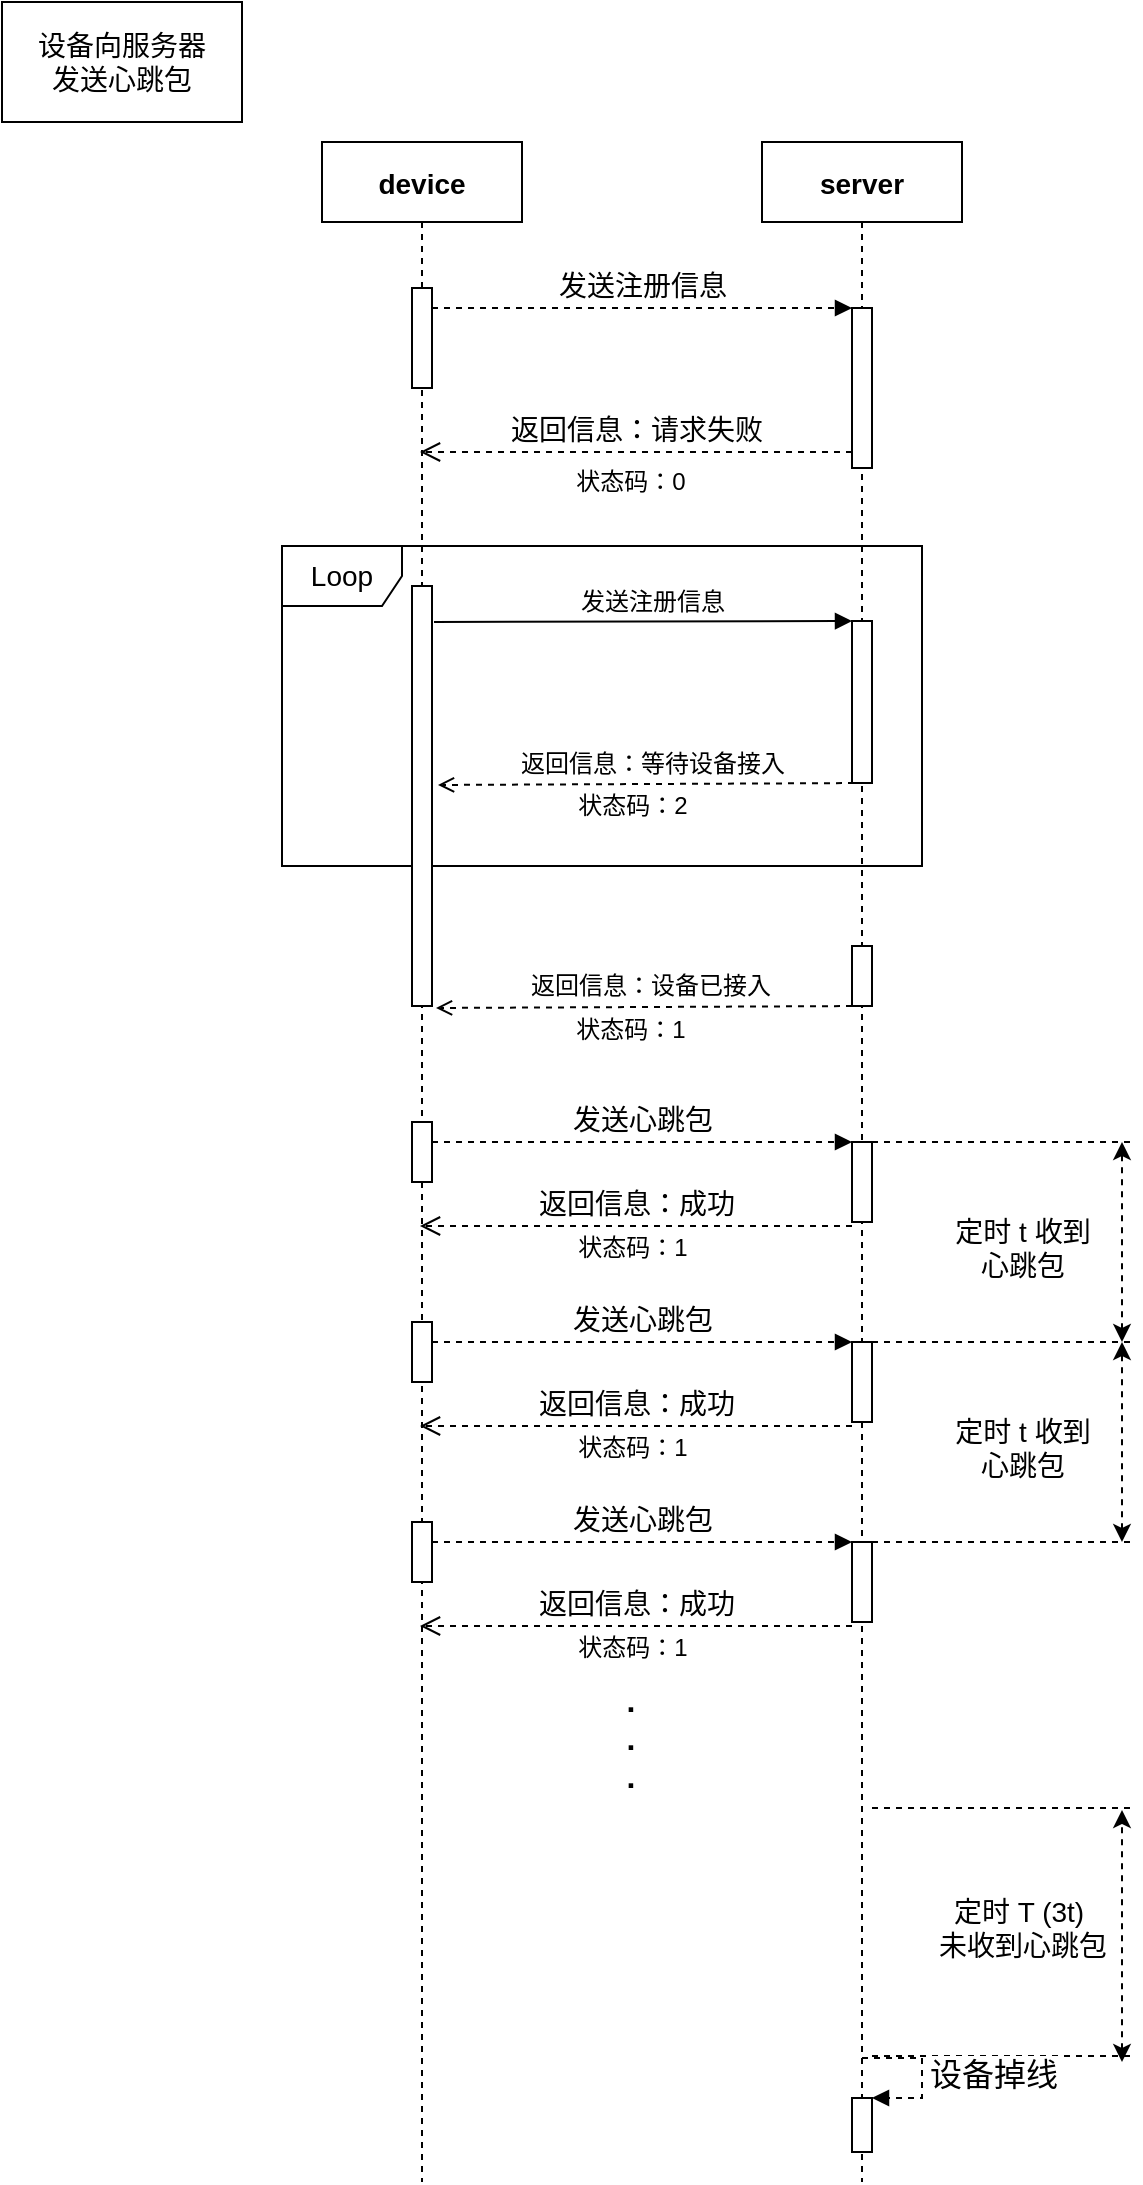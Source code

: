 <mxfile version="14.8.4" type="github">
  <diagram id="kgpKYQtTHZ0yAKxKKP6v" name="Page-1">
    <mxGraphModel dx="1030" dy="594" grid="1" gridSize="10" guides="1" tooltips="1" connect="1" arrows="1" fold="1" page="1" pageScale="1" pageWidth="850" pageHeight="1100" math="0" shadow="0">
      <root>
        <mxCell id="0" />
        <mxCell id="1" parent="0" />
        <mxCell id="nTYyv3R05YOqUs6yer0P-7" value="Loop" style="shape=umlFrame;whiteSpace=wrap;html=1;fontSize=14;" parent="1" vertex="1">
          <mxGeometry x="220" y="282" width="320" height="160" as="geometry" />
        </mxCell>
        <mxCell id="3nuBFxr9cyL0pnOWT2aG-1" value="device" style="shape=umlLifeline;perimeter=lifelinePerimeter;container=1;collapsible=0;recursiveResize=0;rounded=0;shadow=0;strokeWidth=1;fontSize=14;fontStyle=1" parent="1" vertex="1">
          <mxGeometry x="240" y="80" width="100" height="1020" as="geometry" />
        </mxCell>
        <mxCell id="3nuBFxr9cyL0pnOWT2aG-2" value="" style="points=[];perimeter=orthogonalPerimeter;rounded=0;shadow=0;strokeWidth=1;" parent="3nuBFxr9cyL0pnOWT2aG-1" vertex="1">
          <mxGeometry x="45" y="222" width="10" height="210" as="geometry" />
        </mxCell>
        <mxCell id="3nuBFxr9cyL0pnOWT2aG-5" value="server" style="shape=umlLifeline;perimeter=lifelinePerimeter;container=1;collapsible=0;recursiveResize=0;rounded=0;shadow=0;strokeWidth=1;fontSize=14;fontStyle=1" parent="1" vertex="1">
          <mxGeometry x="460" y="80" width="100" height="1020" as="geometry" />
        </mxCell>
        <mxCell id="3nuBFxr9cyL0pnOWT2aG-6" value="" style="points=[];perimeter=orthogonalPerimeter;rounded=0;shadow=0;strokeWidth=1;" parent="3nuBFxr9cyL0pnOWT2aG-5" vertex="1">
          <mxGeometry x="45" y="239.5" width="10" height="81" as="geometry" />
        </mxCell>
        <mxCell id="3nuBFxr9cyL0pnOWT2aG-4" value="" style="points=[];perimeter=orthogonalPerimeter;rounded=0;shadow=0;strokeWidth=1;" parent="1" vertex="1">
          <mxGeometry x="505" y="482" width="10" height="30" as="geometry" />
        </mxCell>
        <mxCell id="nTYyv3R05YOqUs6yer0P-1" value="" style="endArrow=block;html=1;endFill=1;" parent="1" edge="1">
          <mxGeometry width="50" height="50" relative="1" as="geometry">
            <mxPoint x="296" y="320" as="sourcePoint" />
            <mxPoint x="505" y="319.5" as="targetPoint" />
          </mxGeometry>
        </mxCell>
        <mxCell id="nTYyv3R05YOqUs6yer0P-2" value="发送注册信息" style="text;html=1;align=center;verticalAlign=middle;resizable=0;points=[];autosize=1;strokeColor=none;" parent="1" vertex="1">
          <mxGeometry x="360" y="299.5" width="90" height="20" as="geometry" />
        </mxCell>
        <mxCell id="nTYyv3R05YOqUs6yer0P-3" value="设备向服务器&lt;br style=&quot;font-size: 14px;&quot;&gt;发送心跳包" style="rounded=0;whiteSpace=wrap;html=1;fontSize=14;" parent="1" vertex="1">
          <mxGeometry x="80" y="10" width="120" height="60" as="geometry" />
        </mxCell>
        <mxCell id="nTYyv3R05YOqUs6yer0P-4" value="" style="endArrow=open;html=1;endFill=0;exitX=0.9;exitY=0.033;exitDx=0;exitDy=0;exitPerimeter=0;dashed=1;" parent="1" edge="1">
          <mxGeometry width="50" height="50" relative="1" as="geometry">
            <mxPoint x="512" y="400.5" as="sourcePoint" />
            <mxPoint x="298" y="401.49" as="targetPoint" />
          </mxGeometry>
        </mxCell>
        <mxCell id="nTYyv3R05YOqUs6yer0P-5" value="返回信息：等待设备接入" style="text;html=1;align=center;verticalAlign=middle;resizable=0;points=[];autosize=1;strokeColor=none;" parent="1" vertex="1">
          <mxGeometry x="330" y="380.5" width="150" height="20" as="geometry" />
        </mxCell>
        <mxCell id="nTYyv3R05YOqUs6yer0P-6" value="状态码：2" style="text;html=1;align=center;verticalAlign=middle;resizable=0;points=[];autosize=1;strokeColor=none;" parent="1" vertex="1">
          <mxGeometry x="360" y="401.5" width="70" height="20" as="geometry" />
        </mxCell>
        <mxCell id="nTYyv3R05YOqUs6yer0P-9" value="" style="endArrow=open;html=1;endFill=0;exitX=0.9;exitY=0.033;exitDx=0;exitDy=0;exitPerimeter=0;dashed=1;" parent="1" edge="1">
          <mxGeometry width="50" height="50" relative="1" as="geometry">
            <mxPoint x="511" y="512" as="sourcePoint" />
            <mxPoint x="297" y="512.99" as="targetPoint" />
          </mxGeometry>
        </mxCell>
        <mxCell id="nTYyv3R05YOqUs6yer0P-10" value="返回信息：设备已接入" style="text;html=1;align=center;verticalAlign=middle;resizable=0;points=[];autosize=1;strokeColor=none;" parent="1" vertex="1">
          <mxGeometry x="334" y="492" width="140" height="20" as="geometry" />
        </mxCell>
        <mxCell id="nTYyv3R05YOqUs6yer0P-11" value="状态码：1" style="text;html=1;align=center;verticalAlign=middle;resizable=0;points=[];autosize=1;strokeColor=none;" parent="1" vertex="1">
          <mxGeometry x="359" y="514" width="70" height="20" as="geometry" />
        </mxCell>
        <mxCell id="nTYyv3R05YOqUs6yer0P-13" value="" style="html=1;points=[];perimeter=orthogonalPerimeter;fontSize=14;" parent="1" vertex="1">
          <mxGeometry x="285" y="153" width="10" height="50" as="geometry" />
        </mxCell>
        <mxCell id="nTYyv3R05YOqUs6yer0P-14" value="" style="html=1;points=[];perimeter=orthogonalPerimeter;fontSize=14;" parent="1" vertex="1">
          <mxGeometry x="505" y="163" width="10" height="80" as="geometry" />
        </mxCell>
        <mxCell id="nTYyv3R05YOqUs6yer0P-15" value="发送注册信息" style="html=1;verticalAlign=bottom;endArrow=block;dashed=1;fontSize=14;entryX=0;entryY=0;entryDx=0;entryDy=0;" parent="1" source="nTYyv3R05YOqUs6yer0P-13" target="nTYyv3R05YOqUs6yer0P-14" edge="1">
          <mxGeometry relative="1" as="geometry">
            <mxPoint x="440" y="163" as="sourcePoint" />
          </mxGeometry>
        </mxCell>
        <mxCell id="nTYyv3R05YOqUs6yer0P-16" value="返回信息：请求失败" style="html=1;verticalAlign=bottom;endArrow=open;dashed=1;endSize=8;exitX=0;exitY=0.95;fontSize=14;entryX=0.49;entryY=0.27;entryDx=0;entryDy=0;entryPerimeter=0;" parent="1" edge="1">
          <mxGeometry relative="1" as="geometry">
            <mxPoint x="289" y="235" as="targetPoint" />
            <mxPoint x="505" y="235" as="sourcePoint" />
          </mxGeometry>
        </mxCell>
        <mxCell id="nTYyv3R05YOqUs6yer0P-22" value="" style="html=1;points=[];perimeter=orthogonalPerimeter;fontSize=14;" parent="1" vertex="1">
          <mxGeometry x="285" y="570" width="10" height="30" as="geometry" />
        </mxCell>
        <mxCell id="nTYyv3R05YOqUs6yer0P-23" value="" style="html=1;points=[];perimeter=orthogonalPerimeter;fontSize=14;" parent="1" vertex="1">
          <mxGeometry x="505" y="580" width="10" height="40" as="geometry" />
        </mxCell>
        <mxCell id="nTYyv3R05YOqUs6yer0P-24" value="发送心跳包" style="html=1;verticalAlign=bottom;endArrow=block;dashed=1;fontSize=14;entryX=0;entryY=0;entryDx=0;entryDy=0;" parent="1" source="nTYyv3R05YOqUs6yer0P-22" target="nTYyv3R05YOqUs6yer0P-23" edge="1">
          <mxGeometry relative="1" as="geometry">
            <mxPoint x="440" y="580" as="sourcePoint" />
          </mxGeometry>
        </mxCell>
        <mxCell id="nTYyv3R05YOqUs6yer0P-25" value="返回信息：成功" style="html=1;verticalAlign=bottom;endArrow=open;dashed=1;endSize=8;exitX=0;exitY=0.95;fontSize=14;entryX=0.49;entryY=0.27;entryDx=0;entryDy=0;entryPerimeter=0;" parent="1" edge="1">
          <mxGeometry relative="1" as="geometry">
            <mxPoint x="289" y="622" as="targetPoint" />
            <mxPoint x="505" y="622" as="sourcePoint" />
          </mxGeometry>
        </mxCell>
        <mxCell id="nTYyv3R05YOqUs6yer0P-26" value="状态码：1" style="text;html=1;align=center;verticalAlign=middle;resizable=0;points=[];autosize=1;strokeColor=none;" parent="1" vertex="1">
          <mxGeometry x="360" y="623" width="70" height="20" as="geometry" />
        </mxCell>
        <mxCell id="nTYyv3R05YOqUs6yer0P-37" value="" style="html=1;points=[];perimeter=orthogonalPerimeter;fontSize=14;" parent="1" vertex="1">
          <mxGeometry x="285" y="670" width="10" height="30" as="geometry" />
        </mxCell>
        <mxCell id="nTYyv3R05YOqUs6yer0P-38" value="" style="html=1;points=[];perimeter=orthogonalPerimeter;fontSize=14;" parent="1" vertex="1">
          <mxGeometry x="505" y="680" width="10" height="40" as="geometry" />
        </mxCell>
        <mxCell id="nTYyv3R05YOqUs6yer0P-39" value="发送心跳包" style="html=1;verticalAlign=bottom;endArrow=block;dashed=1;fontSize=14;entryX=0;entryY=0;entryDx=0;entryDy=0;" parent="1" source="nTYyv3R05YOqUs6yer0P-37" target="nTYyv3R05YOqUs6yer0P-38" edge="1">
          <mxGeometry relative="1" as="geometry">
            <mxPoint x="440" y="680" as="sourcePoint" />
          </mxGeometry>
        </mxCell>
        <mxCell id="nTYyv3R05YOqUs6yer0P-40" value="返回信息：成功" style="html=1;verticalAlign=bottom;endArrow=open;dashed=1;endSize=8;exitX=0;exitY=0.95;fontSize=14;entryX=0.49;entryY=0.27;entryDx=0;entryDy=0;entryPerimeter=0;" parent="1" edge="1">
          <mxGeometry relative="1" as="geometry">
            <mxPoint x="289" y="722" as="targetPoint" />
            <mxPoint x="505" y="722" as="sourcePoint" />
          </mxGeometry>
        </mxCell>
        <mxCell id="nTYyv3R05YOqUs6yer0P-41" value="状态码：1" style="text;html=1;align=center;verticalAlign=middle;resizable=0;points=[];autosize=1;strokeColor=none;" parent="1" vertex="1">
          <mxGeometry x="360" y="723" width="70" height="20" as="geometry" />
        </mxCell>
        <mxCell id="nTYyv3R05YOqUs6yer0P-42" value="" style="endArrow=none;dashed=1;html=1;fontSize=14;" parent="1" edge="1">
          <mxGeometry width="50" height="50" relative="1" as="geometry">
            <mxPoint x="515" y="580" as="sourcePoint" />
            <mxPoint x="645" y="580" as="targetPoint" />
          </mxGeometry>
        </mxCell>
        <mxCell id="nTYyv3R05YOqUs6yer0P-43" value="" style="endArrow=none;dashed=1;html=1;fontSize=14;" parent="1" edge="1">
          <mxGeometry width="50" height="50" relative="1" as="geometry">
            <mxPoint x="515" y="680.0" as="sourcePoint" />
            <mxPoint x="645" y="680.0" as="targetPoint" />
          </mxGeometry>
        </mxCell>
        <mxCell id="nTYyv3R05YOqUs6yer0P-44" value="" style="endArrow=classic;startArrow=classic;html=1;dashed=1;fontSize=14;" parent="1" edge="1">
          <mxGeometry width="50" height="50" relative="1" as="geometry">
            <mxPoint x="640" y="680" as="sourcePoint" />
            <mxPoint x="640" y="580" as="targetPoint" />
          </mxGeometry>
        </mxCell>
        <mxCell id="nTYyv3R05YOqUs6yer0P-45" value="定时 t 收到&lt;br&gt;心跳包" style="text;html=1;align=center;verticalAlign=middle;resizable=0;points=[];autosize=1;strokeColor=none;fontSize=14;" parent="1" vertex="1">
          <mxGeometry x="550" y="613" width="80" height="40" as="geometry" />
        </mxCell>
        <mxCell id="nTYyv3R05YOqUs6yer0P-46" value="" style="html=1;points=[];perimeter=orthogonalPerimeter;fontSize=14;" parent="1" vertex="1">
          <mxGeometry x="285" y="770" width="10" height="30" as="geometry" />
        </mxCell>
        <mxCell id="nTYyv3R05YOqUs6yer0P-47" value="" style="html=1;points=[];perimeter=orthogonalPerimeter;fontSize=14;" parent="1" vertex="1">
          <mxGeometry x="505" y="780" width="10" height="40" as="geometry" />
        </mxCell>
        <mxCell id="nTYyv3R05YOqUs6yer0P-48" value="发送心跳包" style="html=1;verticalAlign=bottom;endArrow=block;dashed=1;fontSize=14;entryX=0;entryY=0;entryDx=0;entryDy=0;" parent="1" source="nTYyv3R05YOqUs6yer0P-46" target="nTYyv3R05YOqUs6yer0P-47" edge="1">
          <mxGeometry relative="1" as="geometry">
            <mxPoint x="440" y="780" as="sourcePoint" />
          </mxGeometry>
        </mxCell>
        <mxCell id="nTYyv3R05YOqUs6yer0P-49" value="返回信息：成功" style="html=1;verticalAlign=bottom;endArrow=open;dashed=1;endSize=8;exitX=0;exitY=0.95;fontSize=14;entryX=0.49;entryY=0.27;entryDx=0;entryDy=0;entryPerimeter=0;" parent="1" edge="1">
          <mxGeometry relative="1" as="geometry">
            <mxPoint x="289" y="822" as="targetPoint" />
            <mxPoint x="505" y="822" as="sourcePoint" />
          </mxGeometry>
        </mxCell>
        <mxCell id="nTYyv3R05YOqUs6yer0P-50" value="状态码：1" style="text;html=1;align=center;verticalAlign=middle;resizable=0;points=[];autosize=1;strokeColor=none;" parent="1" vertex="1">
          <mxGeometry x="360" y="823" width="70" height="20" as="geometry" />
        </mxCell>
        <mxCell id="nTYyv3R05YOqUs6yer0P-56" value="" style="endArrow=none;dashed=1;html=1;fontSize=14;" parent="1" edge="1">
          <mxGeometry width="50" height="50" relative="1" as="geometry">
            <mxPoint x="515" y="680.0" as="sourcePoint" />
            <mxPoint x="645" y="680.0" as="targetPoint" />
          </mxGeometry>
        </mxCell>
        <mxCell id="nTYyv3R05YOqUs6yer0P-57" value="" style="endArrow=none;dashed=1;html=1;fontSize=14;" parent="1" edge="1">
          <mxGeometry width="50" height="50" relative="1" as="geometry">
            <mxPoint x="515" y="780.0" as="sourcePoint" />
            <mxPoint x="645" y="780.0" as="targetPoint" />
          </mxGeometry>
        </mxCell>
        <mxCell id="nTYyv3R05YOqUs6yer0P-58" value="" style="endArrow=classic;startArrow=classic;html=1;dashed=1;fontSize=14;" parent="1" edge="1">
          <mxGeometry width="50" height="50" relative="1" as="geometry">
            <mxPoint x="640" y="780.0" as="sourcePoint" />
            <mxPoint x="640" y="680.0" as="targetPoint" />
          </mxGeometry>
        </mxCell>
        <mxCell id="nTYyv3R05YOqUs6yer0P-59" value="定时 t 收到&lt;br&gt;心跳包" style="text;html=1;align=center;verticalAlign=middle;resizable=0;points=[];autosize=1;strokeColor=none;fontSize=14;" parent="1" vertex="1">
          <mxGeometry x="550" y="713" width="80" height="40" as="geometry" />
        </mxCell>
        <mxCell id="nTYyv3R05YOqUs6yer0P-61" value=".&lt;br style=&quot;font-size: 16px;&quot;&gt;.&lt;br style=&quot;font-size: 16px;&quot;&gt;." style="text;html=1;align=center;verticalAlign=middle;resizable=0;points=[];autosize=1;strokeColor=none;fontSize=16;fontStyle=1;spacing=2;" parent="1" vertex="1">
          <mxGeometry x="384" y="843" width="20" height="70" as="geometry" />
        </mxCell>
        <mxCell id="nTYyv3R05YOqUs6yer0P-64" value="" style="endArrow=none;dashed=1;html=1;fontSize=14;" parent="1" edge="1">
          <mxGeometry width="50" height="50" relative="1" as="geometry">
            <mxPoint x="515" y="913.0" as="sourcePoint" />
            <mxPoint x="645" y="913.0" as="targetPoint" />
          </mxGeometry>
        </mxCell>
        <mxCell id="nTYyv3R05YOqUs6yer0P-65" value="" style="endArrow=none;dashed=1;html=1;fontSize=14;" parent="1" edge="1">
          <mxGeometry width="50" height="50" relative="1" as="geometry">
            <mxPoint x="515" y="913.0" as="sourcePoint" />
            <mxPoint x="645" y="913.0" as="targetPoint" />
          </mxGeometry>
        </mxCell>
        <mxCell id="nTYyv3R05YOqUs6yer0P-66" value="" style="endArrow=none;dashed=1;html=1;fontSize=14;" parent="1" edge="1">
          <mxGeometry width="50" height="50" relative="1" as="geometry">
            <mxPoint x="515" y="1037.0" as="sourcePoint" />
            <mxPoint x="645" y="1037.0" as="targetPoint" />
          </mxGeometry>
        </mxCell>
        <mxCell id="nTYyv3R05YOqUs6yer0P-67" value="" style="endArrow=classic;startArrow=classic;html=1;dashed=1;fontSize=14;" parent="1" edge="1">
          <mxGeometry width="50" height="50" relative="1" as="geometry">
            <mxPoint x="640" y="1040" as="sourcePoint" />
            <mxPoint x="640" y="914.0" as="targetPoint" />
          </mxGeometry>
        </mxCell>
        <mxCell id="nTYyv3R05YOqUs6yer0P-68" value="定时 T (3t)&amp;nbsp;&lt;br&gt;未收到心跳包" style="text;html=1;align=center;verticalAlign=middle;resizable=0;points=[];autosize=1;strokeColor=none;fontSize=14;" parent="1" vertex="1">
          <mxGeometry x="540" y="953" width="100" height="40" as="geometry" />
        </mxCell>
        <mxCell id="nTYyv3R05YOqUs6yer0P-70" value="" style="html=1;points=[];perimeter=orthogonalPerimeter;fontSize=16;" parent="1" vertex="1">
          <mxGeometry x="505" y="1058" width="10" height="27" as="geometry" />
        </mxCell>
        <mxCell id="nTYyv3R05YOqUs6yer0P-71" value="设备掉线" style="edgeStyle=orthogonalEdgeStyle;html=1;align=left;spacingLeft=2;endArrow=block;rounded=0;entryX=1;entryY=0;dashed=1;fontSize=16;" parent="1" target="nTYyv3R05YOqUs6yer0P-70" edge="1">
          <mxGeometry relative="1" as="geometry">
            <mxPoint x="510" y="1038" as="sourcePoint" />
            <Array as="points">
              <mxPoint x="540" y="1038" />
            </Array>
          </mxGeometry>
        </mxCell>
        <mxCell id="t6g0I99Wb7of1gL_Czxm-1" value="状态码：0" style="text;html=1;align=center;verticalAlign=middle;resizable=0;points=[];autosize=1;strokeColor=none;" parent="1" vertex="1">
          <mxGeometry x="359" y="240" width="70" height="20" as="geometry" />
        </mxCell>
      </root>
    </mxGraphModel>
  </diagram>
</mxfile>
